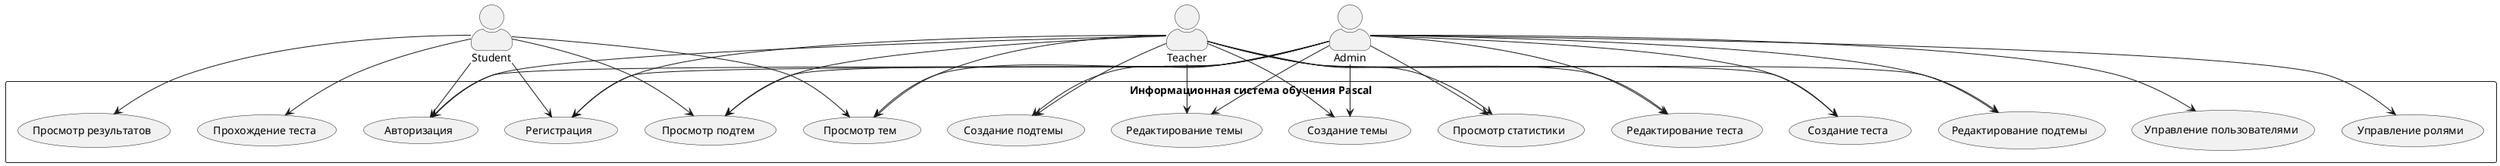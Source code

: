 @startuml

skinparam actorStyle awesome
skinparam packageStyle rectangle

actor Student as S
actor Teacher as T
actor Admin as A

rectangle "Информационная система обучения Pascal" {
  usecase "Регистрация" as UC1
  usecase "Авторизация" as UC2
  usecase "Просмотр тем" as UC3
  usecase "Просмотр подтем" as UC4
  usecase "Прохождение теста" as UC5
  usecase "Просмотр результатов" as UC6
  usecase "Создание темы" as UC7
  usecase "Редактирование темы" as UC8
  usecase "Создание подтемы" as UC9
  usecase "Редактирование подтемы" as UC10
  usecase "Создание теста" as UC11
  usecase "Редактирование теста" as UC12
  usecase "Просмотр статистики" as UC13
  usecase "Управление пользователями" as UC14
  usecase "Управление ролями" as UC15
}

S --> UC1
S --> UC2
S --> UC3
S --> UC4
S --> UC5
S --> UC6

T --> UC1
T --> UC2
T --> UC3
T --> UC4
T --> UC7
T --> UC8
T --> UC9
T --> UC10
T --> UC11
T --> UC12
T --> UC13

A --> UC1
A --> UC2
A --> UC3
A --> UC4
A --> UC7
A --> UC8
A --> UC9
A --> UC10
A --> UC11
A --> UC12
A --> UC13
A --> UC14
A --> UC15

@enduml 